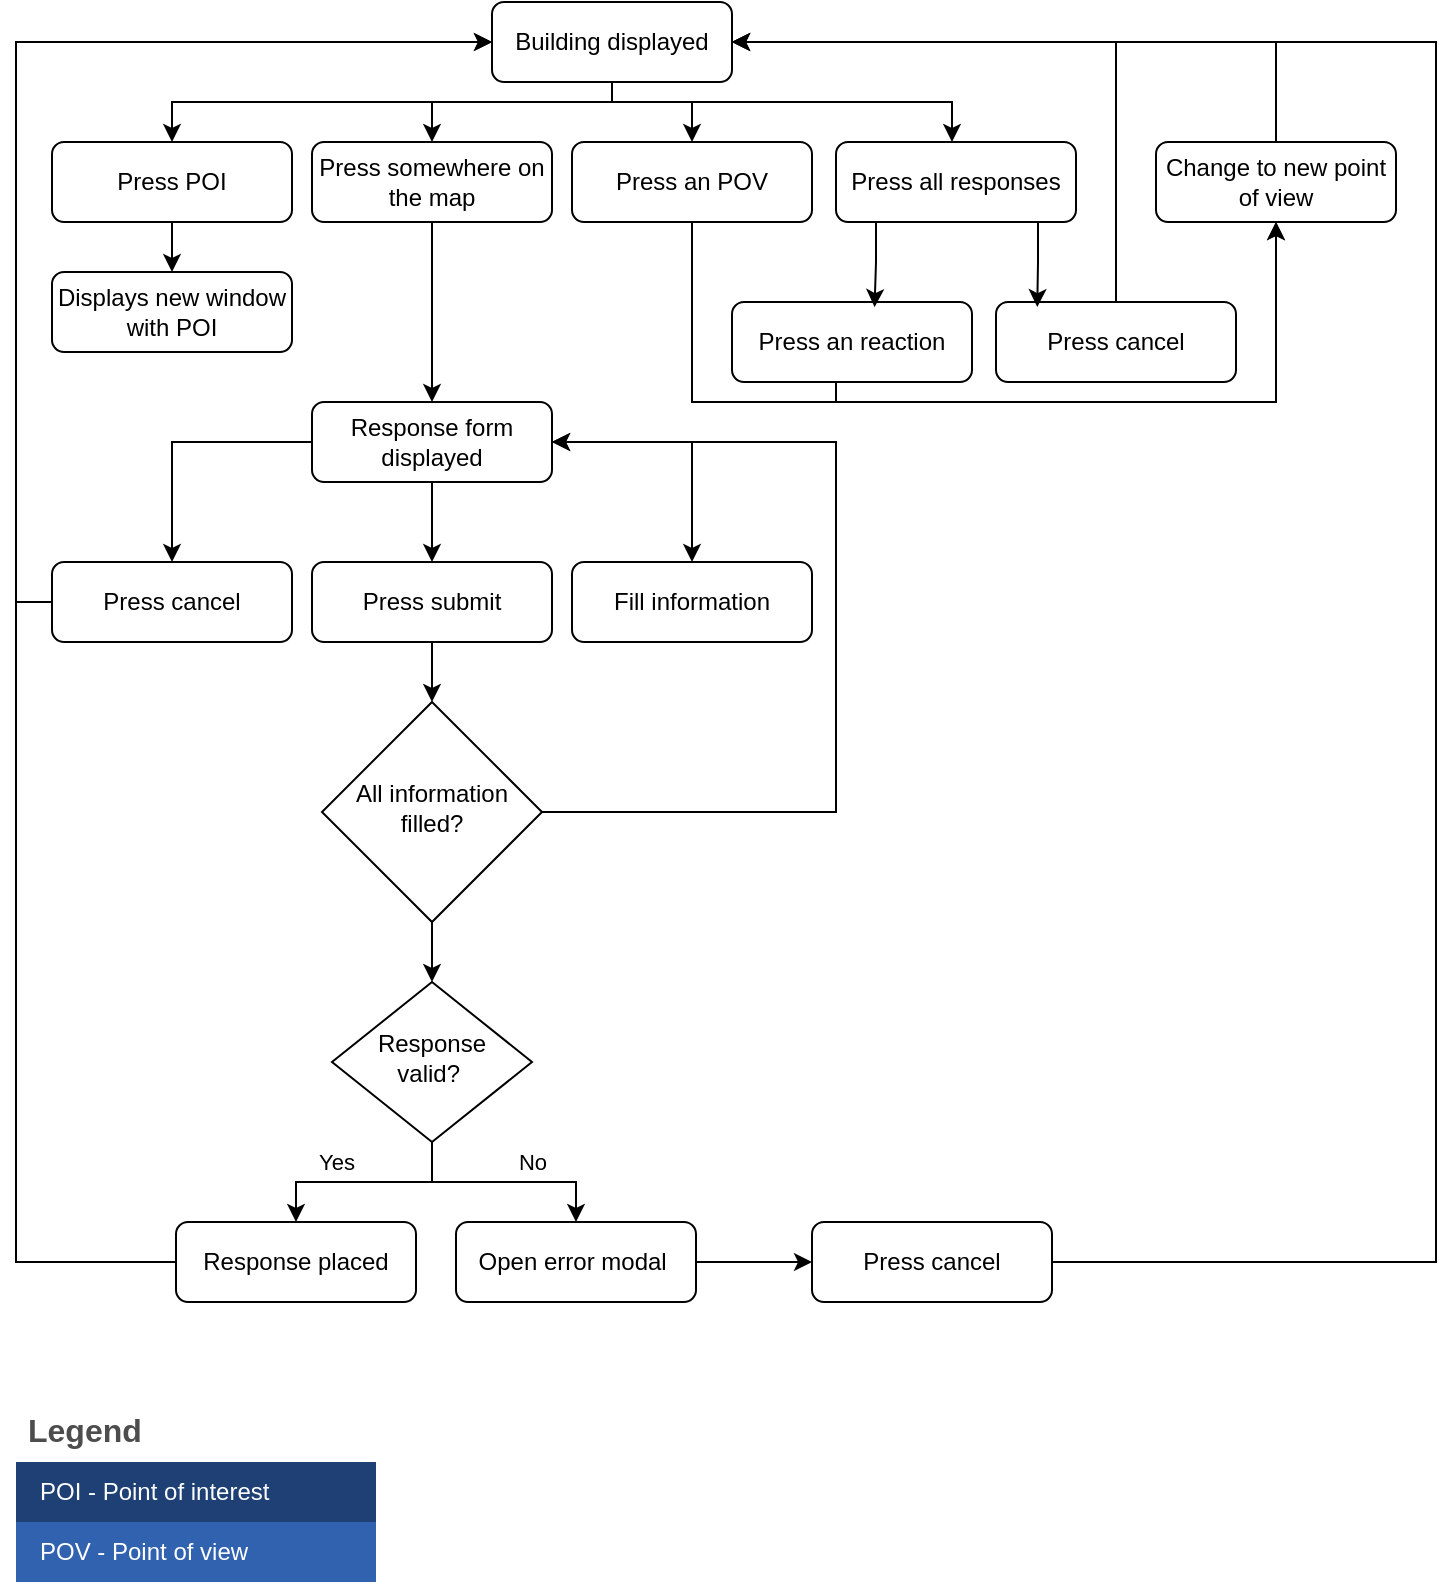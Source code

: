 <mxfile version="24.0.5" type="github">
  <diagram id="C5RBs43oDa-KdzZeNtuy" name="Page-1">
    <mxGraphModel dx="897" dy="953" grid="1" gridSize="10" guides="1" tooltips="1" connect="1" arrows="1" fold="1" page="1" pageScale="1" pageWidth="827" pageHeight="1169" math="0" shadow="0">
      <root>
        <mxCell id="WIyWlLk6GJQsqaUBKTNV-0" />
        <mxCell id="WIyWlLk6GJQsqaUBKTNV-1" parent="WIyWlLk6GJQsqaUBKTNV-0" />
        <mxCell id="XO9gIzgupckmD5XVwx1u-64" value="" style="edgeStyle=orthogonalEdgeStyle;rounded=0;orthogonalLoop=1;jettySize=auto;html=1;" edge="1" parent="WIyWlLk6GJQsqaUBKTNV-1" source="WIyWlLk6GJQsqaUBKTNV-7" target="XO9gIzgupckmD5XVwx1u-63">
          <mxGeometry relative="1" as="geometry" />
        </mxCell>
        <mxCell id="WIyWlLk6GJQsqaUBKTNV-7" value="Press POI" style="rounded=1;whiteSpace=wrap;html=1;fontSize=12;glass=0;strokeWidth=1;shadow=0;" parent="WIyWlLk6GJQsqaUBKTNV-1" vertex="1">
          <mxGeometry x="58" y="90" width="120" height="40" as="geometry" />
        </mxCell>
        <mxCell id="XO9gIzgupckmD5XVwx1u-47" style="edgeStyle=orthogonalEdgeStyle;rounded=0;orthogonalLoop=1;jettySize=auto;html=1;entryX=0;entryY=0.5;entryDx=0;entryDy=0;exitX=0;exitY=0.5;exitDx=0;exitDy=0;" edge="1" parent="WIyWlLk6GJQsqaUBKTNV-1" source="WIyWlLk6GJQsqaUBKTNV-11" target="XO9gIzgupckmD5XVwx1u-34">
          <mxGeometry relative="1" as="geometry">
            <mxPoint x="18" y="30" as="targetPoint" />
            <mxPoint x="-12" y="620.0" as="sourcePoint" />
            <Array as="points">
              <mxPoint x="40" y="650" />
              <mxPoint x="40" y="40" />
            </Array>
          </mxGeometry>
        </mxCell>
        <mxCell id="WIyWlLk6GJQsqaUBKTNV-11" value="Response placed" style="rounded=1;whiteSpace=wrap;html=1;fontSize=12;glass=0;strokeWidth=1;shadow=0;" parent="WIyWlLk6GJQsqaUBKTNV-1" vertex="1">
          <mxGeometry x="120" y="630" width="120" height="40" as="geometry" />
        </mxCell>
        <mxCell id="XO9gIzgupckmD5XVwx1u-66" style="edgeStyle=orthogonalEdgeStyle;rounded=0;orthogonalLoop=1;jettySize=auto;html=1;" edge="1" parent="WIyWlLk6GJQsqaUBKTNV-1" source="XO9gIzgupckmD5XVwx1u-0" target="WIyWlLk6GJQsqaUBKTNV-11">
          <mxGeometry relative="1" as="geometry" />
        </mxCell>
        <mxCell id="XO9gIzgupckmD5XVwx1u-67" value="Yes" style="edgeLabel;html=1;align=center;verticalAlign=middle;resizable=0;points=[];" vertex="1" connectable="0" parent="XO9gIzgupckmD5XVwx1u-66">
          <mxGeometry x="0.372" relative="1" as="geometry">
            <mxPoint x="6" y="-10" as="offset" />
          </mxGeometry>
        </mxCell>
        <mxCell id="XO9gIzgupckmD5XVwx1u-68" style="edgeStyle=orthogonalEdgeStyle;rounded=0;orthogonalLoop=1;jettySize=auto;html=1;" edge="1" parent="WIyWlLk6GJQsqaUBKTNV-1" source="XO9gIzgupckmD5XVwx1u-0" target="XO9gIzgupckmD5XVwx1u-3">
          <mxGeometry relative="1" as="geometry" />
        </mxCell>
        <mxCell id="XO9gIzgupckmD5XVwx1u-69" value="No" style="edgeLabel;html=1;align=center;verticalAlign=middle;resizable=0;points=[];" vertex="1" connectable="0" parent="XO9gIzgupckmD5XVwx1u-68">
          <mxGeometry x="-0.46" y="-4" relative="1" as="geometry">
            <mxPoint x="40" y="-14" as="offset" />
          </mxGeometry>
        </mxCell>
        <mxCell id="XO9gIzgupckmD5XVwx1u-0" value="Response valid?&amp;nbsp;" style="rhombus;whiteSpace=wrap;html=1;shadow=0;fontFamily=Helvetica;fontSize=12;align=center;strokeWidth=1;spacing=6;spacingTop=-4;" vertex="1" parent="WIyWlLk6GJQsqaUBKTNV-1">
          <mxGeometry x="198" y="510" width="100" height="80" as="geometry" />
        </mxCell>
        <mxCell id="XO9gIzgupckmD5XVwx1u-30" value="" style="edgeStyle=orthogonalEdgeStyle;rounded=0;orthogonalLoop=1;jettySize=auto;html=1;" edge="1" parent="WIyWlLk6GJQsqaUBKTNV-1" source="XO9gIzgupckmD5XVwx1u-3" target="XO9gIzgupckmD5XVwx1u-29">
          <mxGeometry relative="1" as="geometry" />
        </mxCell>
        <mxCell id="XO9gIzgupckmD5XVwx1u-3" value="Open error modal&amp;nbsp;" style="rounded=1;whiteSpace=wrap;html=1;fontSize=12;glass=0;strokeWidth=1;shadow=0;" vertex="1" parent="WIyWlLk6GJQsqaUBKTNV-1">
          <mxGeometry x="260" y="630" width="120" height="40" as="geometry" />
        </mxCell>
        <mxCell id="XO9gIzgupckmD5XVwx1u-20" style="edgeStyle=orthogonalEdgeStyle;rounded=0;orthogonalLoop=1;jettySize=auto;html=1;entryX=0.5;entryY=0;entryDx=0;entryDy=0;startArrow=classic;startFill=1;exitX=1;exitY=0.5;exitDx=0;exitDy=0;" edge="1" parent="WIyWlLk6GJQsqaUBKTNV-1" source="XO9gIzgupckmD5XVwx1u-6" target="XO9gIzgupckmD5XVwx1u-8">
          <mxGeometry relative="1" as="geometry">
            <mxPoint x="368" y="250" as="sourcePoint" />
          </mxGeometry>
        </mxCell>
        <mxCell id="XO9gIzgupckmD5XVwx1u-21" style="edgeStyle=orthogonalEdgeStyle;rounded=0;orthogonalLoop=1;jettySize=auto;html=1;entryX=0.5;entryY=0;entryDx=0;entryDy=0;" edge="1" parent="WIyWlLk6GJQsqaUBKTNV-1" source="XO9gIzgupckmD5XVwx1u-6" target="XO9gIzgupckmD5XVwx1u-9">
          <mxGeometry relative="1" as="geometry" />
        </mxCell>
        <mxCell id="XO9gIzgupckmD5XVwx1u-22" style="edgeStyle=orthogonalEdgeStyle;rounded=0;orthogonalLoop=1;jettySize=auto;html=1;entryX=0.5;entryY=0;entryDx=0;entryDy=0;" edge="1" parent="WIyWlLk6GJQsqaUBKTNV-1" source="XO9gIzgupckmD5XVwx1u-6" target="XO9gIzgupckmD5XVwx1u-7">
          <mxGeometry relative="1" as="geometry" />
        </mxCell>
        <mxCell id="XO9gIzgupckmD5XVwx1u-6" value="Response form displayed" style="rounded=1;whiteSpace=wrap;html=1;fontSize=12;glass=0;strokeWidth=1;shadow=0;" vertex="1" parent="WIyWlLk6GJQsqaUBKTNV-1">
          <mxGeometry x="188" y="220" width="120" height="40" as="geometry" />
        </mxCell>
        <mxCell id="XO9gIzgupckmD5XVwx1u-70" style="edgeStyle=orthogonalEdgeStyle;rounded=0;orthogonalLoop=1;jettySize=auto;html=1;entryX=0;entryY=0.5;entryDx=0;entryDy=0;" edge="1" parent="WIyWlLk6GJQsqaUBKTNV-1" source="XO9gIzgupckmD5XVwx1u-7" target="XO9gIzgupckmD5XVwx1u-34">
          <mxGeometry relative="1" as="geometry">
            <Array as="points">
              <mxPoint x="40" y="320" />
              <mxPoint x="40" y="40" />
            </Array>
          </mxGeometry>
        </mxCell>
        <mxCell id="XO9gIzgupckmD5XVwx1u-7" value="Press cancel" style="rounded=1;whiteSpace=wrap;html=1;fontSize=12;glass=0;strokeWidth=1;shadow=0;" vertex="1" parent="WIyWlLk6GJQsqaUBKTNV-1">
          <mxGeometry x="58" y="300" width="120" height="40" as="geometry" />
        </mxCell>
        <mxCell id="XO9gIzgupckmD5XVwx1u-8" value="Fill information" style="rounded=1;whiteSpace=wrap;html=1;fontSize=12;glass=0;strokeWidth=1;shadow=0;" vertex="1" parent="WIyWlLk6GJQsqaUBKTNV-1">
          <mxGeometry x="318" y="300" width="120" height="40" as="geometry" />
        </mxCell>
        <mxCell id="XO9gIzgupckmD5XVwx1u-19" style="edgeStyle=orthogonalEdgeStyle;rounded=0;orthogonalLoop=1;jettySize=auto;html=1;entryX=0.5;entryY=0;entryDx=0;entryDy=0;" edge="1" parent="WIyWlLk6GJQsqaUBKTNV-1" source="XO9gIzgupckmD5XVwx1u-9" target="XO9gIzgupckmD5XVwx1u-14">
          <mxGeometry relative="1" as="geometry" />
        </mxCell>
        <mxCell id="XO9gIzgupckmD5XVwx1u-9" value="Press submit" style="rounded=1;whiteSpace=wrap;html=1;fontSize=12;glass=0;strokeWidth=1;shadow=0;" vertex="1" parent="WIyWlLk6GJQsqaUBKTNV-1">
          <mxGeometry x="188" y="300" width="120" height="40" as="geometry" />
        </mxCell>
        <mxCell id="XO9gIzgupckmD5XVwx1u-18" style="edgeStyle=orthogonalEdgeStyle;rounded=0;orthogonalLoop=1;jettySize=auto;html=1;entryX=0.5;entryY=0;entryDx=0;entryDy=0;" edge="1" parent="WIyWlLk6GJQsqaUBKTNV-1" source="XO9gIzgupckmD5XVwx1u-14" target="XO9gIzgupckmD5XVwx1u-0">
          <mxGeometry relative="1" as="geometry" />
        </mxCell>
        <mxCell id="XO9gIzgupckmD5XVwx1u-26" style="edgeStyle=orthogonalEdgeStyle;rounded=0;orthogonalLoop=1;jettySize=auto;html=1;entryX=1;entryY=0.5;entryDx=0;entryDy=0;exitX=1;exitY=0.5;exitDx=0;exitDy=0;" edge="1" parent="WIyWlLk6GJQsqaUBKTNV-1" source="XO9gIzgupckmD5XVwx1u-14" target="XO9gIzgupckmD5XVwx1u-6">
          <mxGeometry relative="1" as="geometry">
            <mxPoint x="548" y="435" as="targetPoint" />
            <Array as="points">
              <mxPoint x="450" y="425" />
              <mxPoint x="450" y="240" />
            </Array>
          </mxGeometry>
        </mxCell>
        <mxCell id="XO9gIzgupckmD5XVwx1u-14" value="All information filled?" style="rhombus;whiteSpace=wrap;html=1;shadow=0;fontFamily=Helvetica;fontSize=12;align=center;strokeWidth=1;spacing=6;spacingTop=-4;" vertex="1" parent="WIyWlLk6GJQsqaUBKTNV-1">
          <mxGeometry x="193" y="370" width="110" height="110" as="geometry" />
        </mxCell>
        <mxCell id="XO9gIzgupckmD5XVwx1u-59" style="edgeStyle=orthogonalEdgeStyle;rounded=0;orthogonalLoop=1;jettySize=auto;html=1;entryX=1;entryY=0.5;entryDx=0;entryDy=0;" edge="1" parent="WIyWlLk6GJQsqaUBKTNV-1" source="XO9gIzgupckmD5XVwx1u-29" target="XO9gIzgupckmD5XVwx1u-34">
          <mxGeometry relative="1" as="geometry">
            <mxPoint x="808" y="-10" as="targetPoint" />
            <Array as="points">
              <mxPoint x="750" y="650" />
              <mxPoint x="750" y="40" />
            </Array>
          </mxGeometry>
        </mxCell>
        <mxCell id="XO9gIzgupckmD5XVwx1u-29" value="Press cancel" style="rounded=1;whiteSpace=wrap;html=1;fontSize=12;glass=0;strokeWidth=1;shadow=0;" vertex="1" parent="WIyWlLk6GJQsqaUBKTNV-1">
          <mxGeometry x="438" y="630" width="120" height="40" as="geometry" />
        </mxCell>
        <mxCell id="XO9gIzgupckmD5XVwx1u-71" style="edgeStyle=orthogonalEdgeStyle;rounded=0;orthogonalLoop=1;jettySize=auto;html=1;" edge="1" parent="WIyWlLk6GJQsqaUBKTNV-1" source="XO9gIzgupckmD5XVwx1u-31" target="XO9gIzgupckmD5XVwx1u-6">
          <mxGeometry relative="1" as="geometry" />
        </mxCell>
        <mxCell id="XO9gIzgupckmD5XVwx1u-31" value="Press somewhere on the map" style="rounded=1;whiteSpace=wrap;html=1;fontSize=12;glass=0;strokeWidth=1;shadow=0;" vertex="1" parent="WIyWlLk6GJQsqaUBKTNV-1">
          <mxGeometry x="188" y="90" width="120" height="40" as="geometry" />
        </mxCell>
        <mxCell id="XO9gIzgupckmD5XVwx1u-82" style="edgeStyle=orthogonalEdgeStyle;rounded=0;orthogonalLoop=1;jettySize=auto;html=1;entryX=0.5;entryY=1;entryDx=0;entryDy=0;" edge="1" parent="WIyWlLk6GJQsqaUBKTNV-1" source="XO9gIzgupckmD5XVwx1u-33" target="XO9gIzgupckmD5XVwx1u-50">
          <mxGeometry relative="1" as="geometry">
            <Array as="points">
              <mxPoint x="378" y="220" />
              <mxPoint x="670" y="220" />
            </Array>
          </mxGeometry>
        </mxCell>
        <mxCell id="XO9gIzgupckmD5XVwx1u-33" value="Press an POV" style="rounded=1;whiteSpace=wrap;html=1;fontSize=12;glass=0;strokeWidth=1;shadow=0;" vertex="1" parent="WIyWlLk6GJQsqaUBKTNV-1">
          <mxGeometry x="318" y="90" width="120" height="40" as="geometry" />
        </mxCell>
        <mxCell id="XO9gIzgupckmD5XVwx1u-60" style="edgeStyle=orthogonalEdgeStyle;rounded=0;orthogonalLoop=1;jettySize=auto;html=1;entryX=0.5;entryY=0;entryDx=0;entryDy=0;" edge="1" parent="WIyWlLk6GJQsqaUBKTNV-1" source="XO9gIzgupckmD5XVwx1u-34" target="XO9gIzgupckmD5XVwx1u-33">
          <mxGeometry relative="1" as="geometry">
            <Array as="points">
              <mxPoint x="338" y="70" />
              <mxPoint x="378" y="70" />
            </Array>
          </mxGeometry>
        </mxCell>
        <mxCell id="XO9gIzgupckmD5XVwx1u-61" style="edgeStyle=orthogonalEdgeStyle;rounded=0;orthogonalLoop=1;jettySize=auto;html=1;" edge="1" parent="WIyWlLk6GJQsqaUBKTNV-1" source="XO9gIzgupckmD5XVwx1u-34" target="XO9gIzgupckmD5XVwx1u-36">
          <mxGeometry relative="1" as="geometry">
            <Array as="points">
              <mxPoint x="338" y="70" />
              <mxPoint x="508" y="70" />
            </Array>
          </mxGeometry>
        </mxCell>
        <mxCell id="XO9gIzgupckmD5XVwx1u-62" style="edgeStyle=orthogonalEdgeStyle;rounded=0;orthogonalLoop=1;jettySize=auto;html=1;" edge="1" parent="WIyWlLk6GJQsqaUBKTNV-1" source="XO9gIzgupckmD5XVwx1u-34" target="XO9gIzgupckmD5XVwx1u-31">
          <mxGeometry relative="1" as="geometry">
            <Array as="points">
              <mxPoint x="338" y="70" />
              <mxPoint x="248" y="70" />
            </Array>
          </mxGeometry>
        </mxCell>
        <mxCell id="XO9gIzgupckmD5XVwx1u-65" style="edgeStyle=orthogonalEdgeStyle;rounded=0;orthogonalLoop=1;jettySize=auto;html=1;entryX=0.5;entryY=0;entryDx=0;entryDy=0;" edge="1" parent="WIyWlLk6GJQsqaUBKTNV-1" source="XO9gIzgupckmD5XVwx1u-34" target="WIyWlLk6GJQsqaUBKTNV-7">
          <mxGeometry relative="1" as="geometry">
            <Array as="points">
              <mxPoint x="338" y="70" />
              <mxPoint x="118" y="70" />
            </Array>
          </mxGeometry>
        </mxCell>
        <mxCell id="XO9gIzgupckmD5XVwx1u-34" value="Building displayed" style="rounded=1;whiteSpace=wrap;html=1;fontSize=12;glass=0;strokeWidth=1;shadow=0;" vertex="1" parent="WIyWlLk6GJQsqaUBKTNV-1">
          <mxGeometry x="278" y="20" width="120" height="40" as="geometry" />
        </mxCell>
        <mxCell id="XO9gIzgupckmD5XVwx1u-36" value="Press all responses" style="rounded=1;whiteSpace=wrap;html=1;fontSize=12;glass=0;strokeWidth=1;shadow=0;" vertex="1" parent="WIyWlLk6GJQsqaUBKTNV-1">
          <mxGeometry x="450" y="90" width="120" height="40" as="geometry" />
        </mxCell>
        <mxCell id="XO9gIzgupckmD5XVwx1u-74" style="edgeStyle=orthogonalEdgeStyle;rounded=0;orthogonalLoop=1;jettySize=auto;html=1;" edge="1" parent="WIyWlLk6GJQsqaUBKTNV-1" source="XO9gIzgupckmD5XVwx1u-49" target="XO9gIzgupckmD5XVwx1u-50">
          <mxGeometry relative="1" as="geometry">
            <Array as="points">
              <mxPoint x="450" y="220" />
              <mxPoint x="670" y="220" />
            </Array>
          </mxGeometry>
        </mxCell>
        <mxCell id="XO9gIzgupckmD5XVwx1u-49" value="Press an reaction" style="rounded=1;whiteSpace=wrap;html=1;fontSize=12;glass=0;strokeWidth=1;shadow=0;" vertex="1" parent="WIyWlLk6GJQsqaUBKTNV-1">
          <mxGeometry x="398" y="170" width="120" height="40" as="geometry" />
        </mxCell>
        <mxCell id="XO9gIzgupckmD5XVwx1u-73" style="edgeStyle=orthogonalEdgeStyle;rounded=0;orthogonalLoop=1;jettySize=auto;html=1;entryX=1;entryY=0.5;entryDx=0;entryDy=0;" edge="1" parent="WIyWlLk6GJQsqaUBKTNV-1" source="XO9gIzgupckmD5XVwx1u-50" target="XO9gIzgupckmD5XVwx1u-34">
          <mxGeometry relative="1" as="geometry">
            <Array as="points">
              <mxPoint x="670" y="40" />
            </Array>
          </mxGeometry>
        </mxCell>
        <mxCell id="XO9gIzgupckmD5XVwx1u-50" value="Change to new point of view" style="rounded=1;whiteSpace=wrap;html=1;fontSize=12;glass=0;strokeWidth=1;shadow=0;" vertex="1" parent="WIyWlLk6GJQsqaUBKTNV-1">
          <mxGeometry x="610" y="90" width="120" height="40" as="geometry" />
        </mxCell>
        <mxCell id="XO9gIzgupckmD5XVwx1u-63" value="Displays new window with POI" style="rounded=1;whiteSpace=wrap;html=1;fontSize=12;glass=0;strokeWidth=1;shadow=0;" vertex="1" parent="WIyWlLk6GJQsqaUBKTNV-1">
          <mxGeometry x="58" y="155" width="120" height="40" as="geometry" />
        </mxCell>
        <mxCell id="XO9gIzgupckmD5XVwx1u-81" style="edgeStyle=orthogonalEdgeStyle;rounded=0;orthogonalLoop=1;jettySize=auto;html=1;entryX=1;entryY=0.5;entryDx=0;entryDy=0;" edge="1" parent="WIyWlLk6GJQsqaUBKTNV-1" source="XO9gIzgupckmD5XVwx1u-72" target="XO9gIzgupckmD5XVwx1u-34">
          <mxGeometry relative="1" as="geometry">
            <Array as="points">
              <mxPoint x="590" y="40" />
            </Array>
          </mxGeometry>
        </mxCell>
        <mxCell id="XO9gIzgupckmD5XVwx1u-72" value="Press cancel" style="rounded=1;whiteSpace=wrap;html=1;fontSize=12;glass=0;strokeWidth=1;shadow=0;" vertex="1" parent="WIyWlLk6GJQsqaUBKTNV-1">
          <mxGeometry x="530" y="170" width="120" height="40" as="geometry" />
        </mxCell>
        <mxCell id="XO9gIzgupckmD5XVwx1u-84" style="edgeStyle=orthogonalEdgeStyle;rounded=0;orthogonalLoop=1;jettySize=auto;html=1;exitX=0.75;exitY=1;exitDx=0;exitDy=0;entryX=0.172;entryY=0.063;entryDx=0;entryDy=0;entryPerimeter=0;" edge="1" parent="WIyWlLk6GJQsqaUBKTNV-1" source="XO9gIzgupckmD5XVwx1u-36" target="XO9gIzgupckmD5XVwx1u-72">
          <mxGeometry relative="1" as="geometry">
            <Array as="points">
              <mxPoint x="551" y="130" />
              <mxPoint x="551" y="150" />
            </Array>
          </mxGeometry>
        </mxCell>
        <mxCell id="XO9gIzgupckmD5XVwx1u-85" style="edgeStyle=orthogonalEdgeStyle;rounded=0;orthogonalLoop=1;jettySize=auto;html=1;exitX=0.25;exitY=1;exitDx=0;exitDy=0;entryX=0.594;entryY=0.064;entryDx=0;entryDy=0;entryPerimeter=0;" edge="1" parent="WIyWlLk6GJQsqaUBKTNV-1" source="XO9gIzgupckmD5XVwx1u-36" target="XO9gIzgupckmD5XVwx1u-49">
          <mxGeometry relative="1" as="geometry">
            <Array as="points">
              <mxPoint x="470" y="130" />
              <mxPoint x="470" y="150" />
              <mxPoint x="469" y="150" />
            </Array>
          </mxGeometry>
        </mxCell>
        <mxCell id="XO9gIzgupckmD5XVwx1u-86" value="Legend" style="shape=table;startSize=30;container=1;collapsible=0;childLayout=tableLayout;fontSize=16;align=left;verticalAlign=top;fillColor=none;strokeColor=none;fontColor=#4D4D4D;fontStyle=1;spacingLeft=6;spacing=0;resizable=0;" vertex="1" parent="WIyWlLk6GJQsqaUBKTNV-1">
          <mxGeometry x="40" y="720" width="180" height="90" as="geometry" />
        </mxCell>
        <mxCell id="XO9gIzgupckmD5XVwx1u-87" value="" style="shape=tableRow;horizontal=0;startSize=0;swimlaneHead=0;swimlaneBody=0;strokeColor=inherit;top=0;left=0;bottom=0;right=0;collapsible=0;dropTarget=0;fillColor=none;points=[[0,0.5],[1,0.5]];portConstraint=eastwest;fontSize=12;" vertex="1" parent="XO9gIzgupckmD5XVwx1u-86">
          <mxGeometry y="30" width="180" height="30" as="geometry" />
        </mxCell>
        <mxCell id="XO9gIzgupckmD5XVwx1u-88" value="POI - Point of interest" style="shape=partialRectangle;html=1;whiteSpace=wrap;connectable=0;strokeColor=inherit;overflow=hidden;fillColor=#1E4074;top=0;left=0;bottom=0;right=0;pointerEvents=1;fontSize=12;align=left;fontColor=#FFFFFF;gradientColor=none;spacingLeft=10;spacingRight=4;" vertex="1" parent="XO9gIzgupckmD5XVwx1u-87">
          <mxGeometry width="180" height="30" as="geometry">
            <mxRectangle width="180" height="30" as="alternateBounds" />
          </mxGeometry>
        </mxCell>
        <mxCell id="XO9gIzgupckmD5XVwx1u-89" value="" style="shape=tableRow;horizontal=0;startSize=0;swimlaneHead=0;swimlaneBody=0;strokeColor=inherit;top=0;left=0;bottom=0;right=0;collapsible=0;dropTarget=0;fillColor=none;points=[[0,0.5],[1,0.5]];portConstraint=eastwest;fontSize=12;" vertex="1" parent="XO9gIzgupckmD5XVwx1u-86">
          <mxGeometry y="60" width="180" height="30" as="geometry" />
        </mxCell>
        <mxCell id="XO9gIzgupckmD5XVwx1u-90" value="POV - Point of view" style="shape=partialRectangle;html=1;whiteSpace=wrap;connectable=0;strokeColor=inherit;overflow=hidden;fillColor=#3162AF;top=0;left=0;bottom=0;right=0;pointerEvents=1;fontSize=12;align=left;fontColor=#FFFFFF;gradientColor=none;spacingLeft=10;spacingRight=4;" vertex="1" parent="XO9gIzgupckmD5XVwx1u-89">
          <mxGeometry width="180" height="30" as="geometry">
            <mxRectangle width="180" height="30" as="alternateBounds" />
          </mxGeometry>
        </mxCell>
      </root>
    </mxGraphModel>
  </diagram>
</mxfile>
